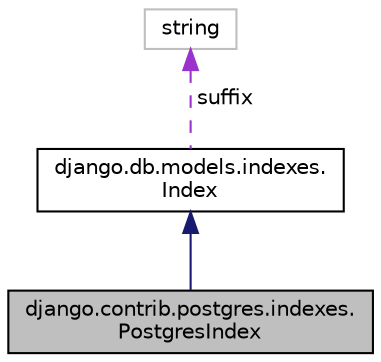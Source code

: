 digraph "django.contrib.postgres.indexes.PostgresIndex"
{
 // LATEX_PDF_SIZE
  edge [fontname="Helvetica",fontsize="10",labelfontname="Helvetica",labelfontsize="10"];
  node [fontname="Helvetica",fontsize="10",shape=record];
  Node1 [label="django.contrib.postgres.indexes.\lPostgresIndex",height=0.2,width=0.4,color="black", fillcolor="grey75", style="filled", fontcolor="black",tooltip=" "];
  Node2 -> Node1 [dir="back",color="midnightblue",fontsize="10",style="solid"];
  Node2 [label="django.db.models.indexes.\lIndex",height=0.2,width=0.4,color="black", fillcolor="white", style="filled",URL="$classdjango_1_1db_1_1models_1_1indexes_1_1_index.html",tooltip=" "];
  Node3 -> Node2 [dir="back",color="darkorchid3",fontsize="10",style="dashed",label=" suffix" ];
  Node3 [label="string",height=0.2,width=0.4,color="grey75", fillcolor="white", style="filled",tooltip=" "];
}
